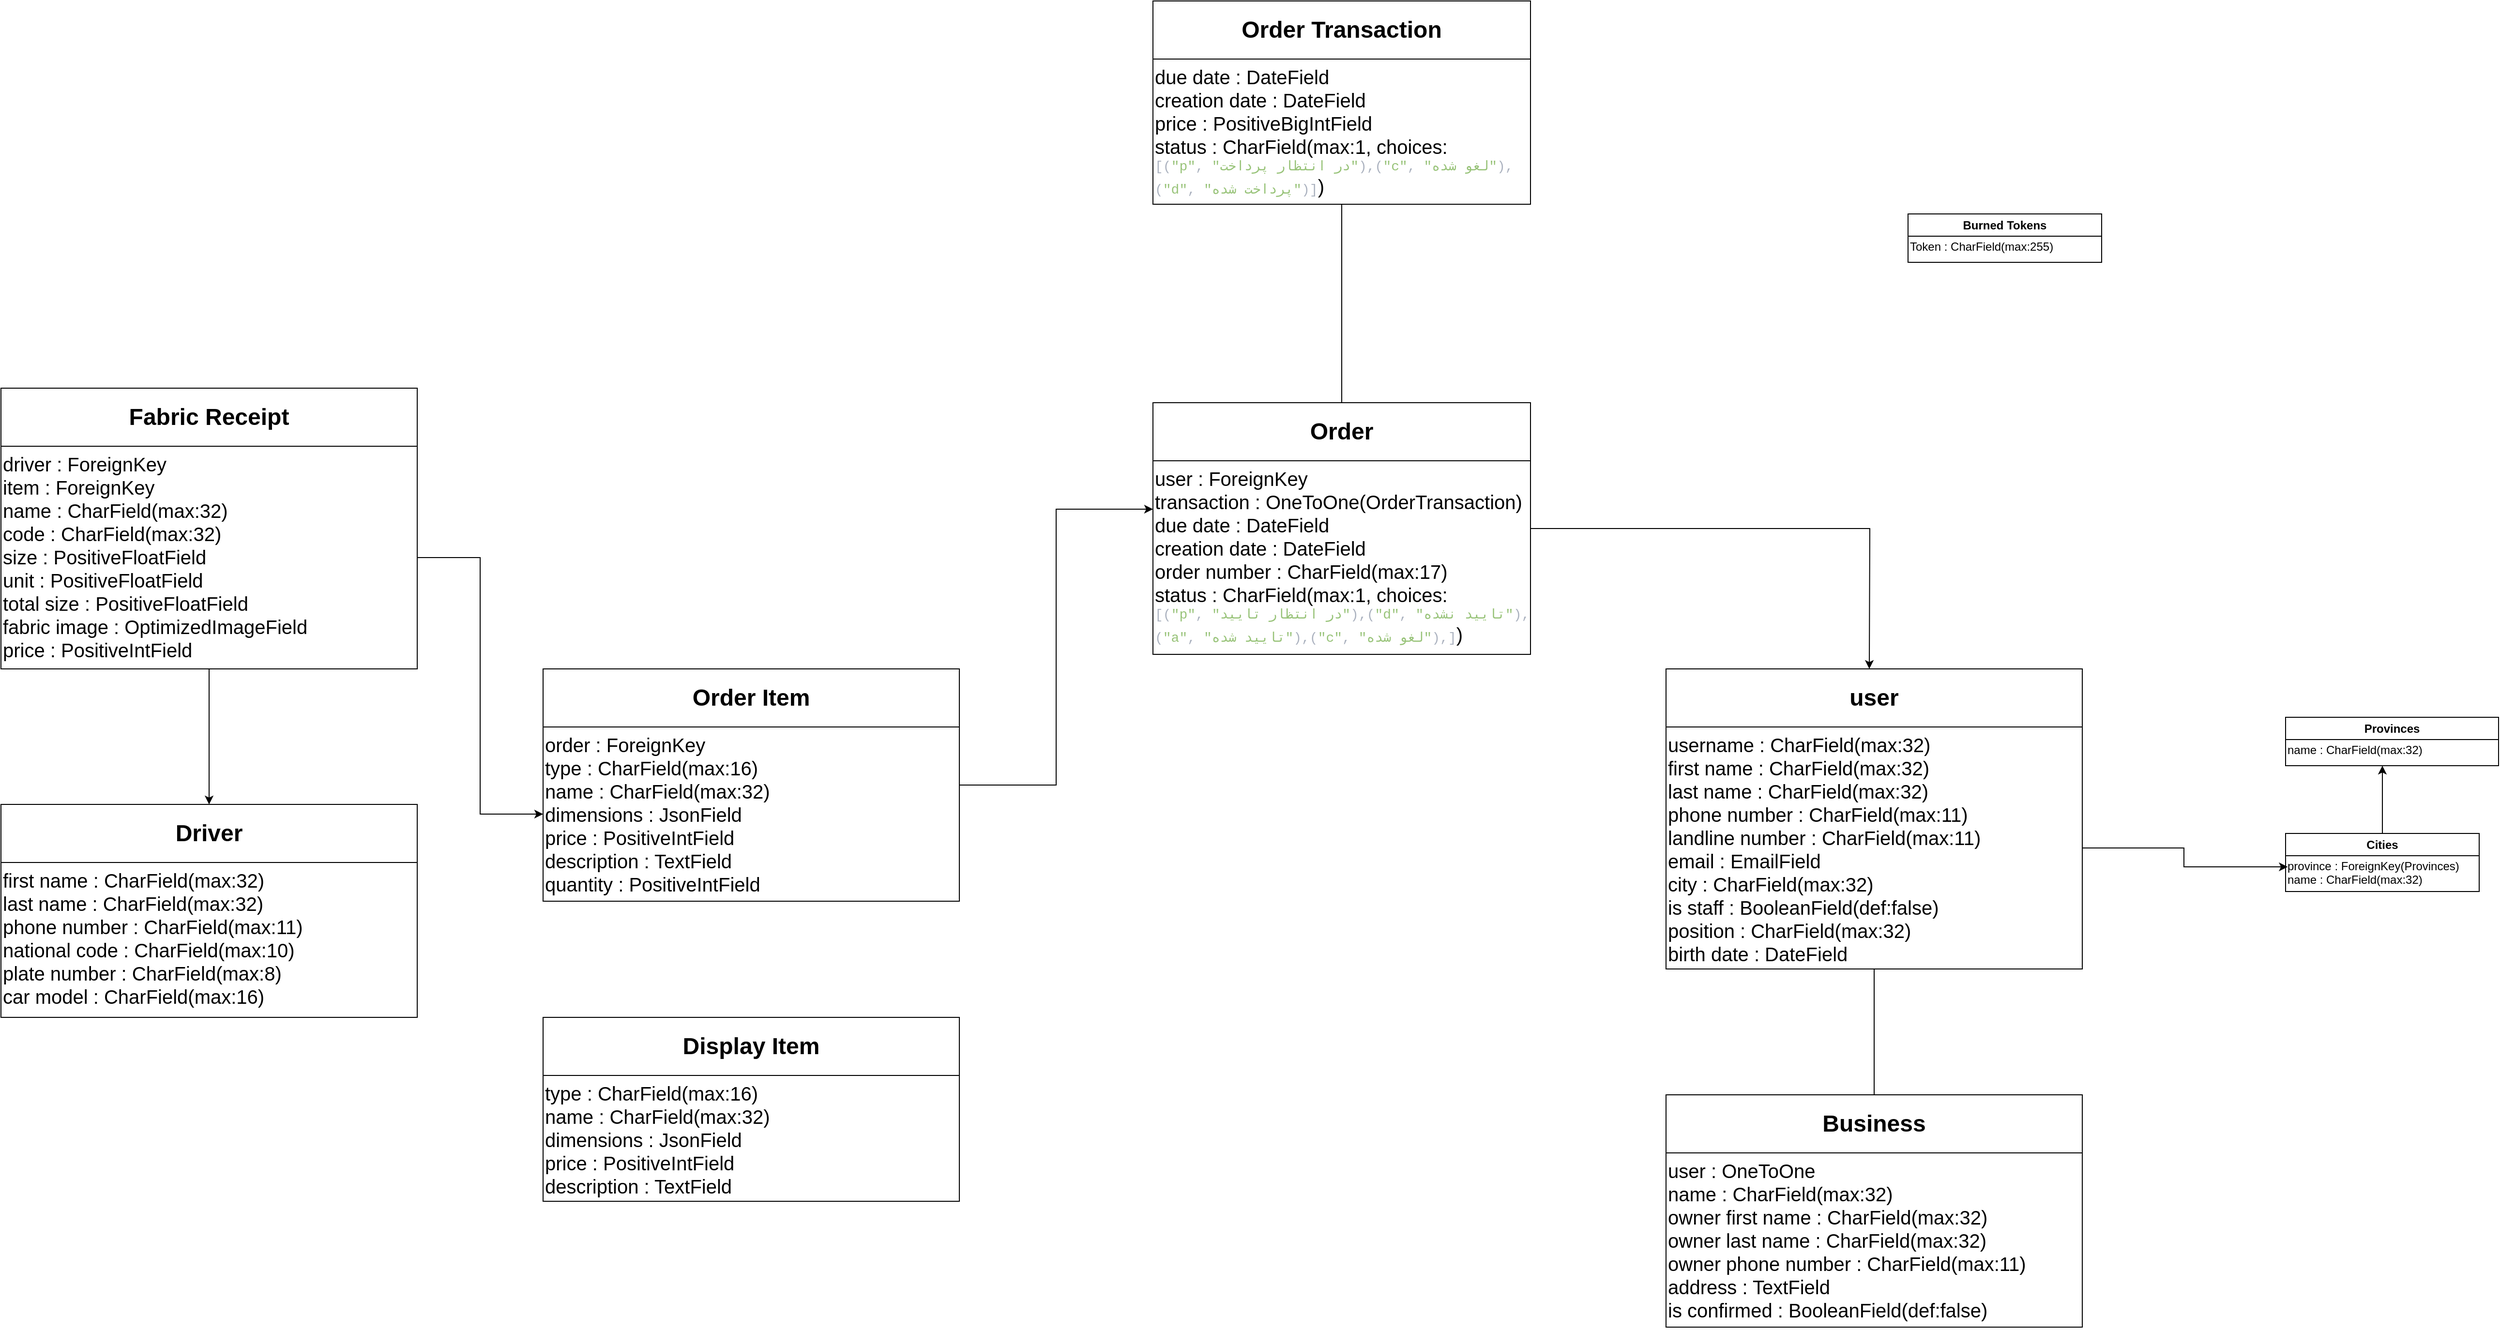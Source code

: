 <mxfile version="24.6.4" type="github">
  <diagram id="R2lEEEUBdFMjLlhIrx00" name="Page-1">
    <mxGraphModel dx="5189" dy="3306" grid="1" gridSize="10" guides="1" tooltips="1" connect="1" arrows="1" fold="1" page="1" pageScale="1" pageWidth="850" pageHeight="1100" math="0" shadow="0" extFonts="Permanent Marker^https://fonts.googleapis.com/css?family=Permanent+Marker">
      <root>
        <mxCell id="0" />
        <mxCell id="1" parent="0" />
        <mxCell id="5ai3HKOlT_Y96ZPWBoEp-1" value="&lt;span style=&quot;font-size: 24px;&quot;&gt;user&lt;/span&gt;" style="swimlane;whiteSpace=wrap;html=1;startSize=60;movable=1;resizable=1;rotatable=1;deletable=1;editable=1;locked=0;connectable=1;" parent="1" vertex="1">
          <mxGeometry x="210" y="120" width="430" height="310" as="geometry" />
        </mxCell>
        <mxCell id="5ai3HKOlT_Y96ZPWBoEp-2" value="&lt;font style=&quot;font-size: 20px;&quot;&gt;username : CharField(max:32)&lt;/font&gt;&lt;div&gt;&lt;font style=&quot;font-size: 20px;&quot;&gt;first name : CharField(max:32)&lt;br&gt;&lt;/font&gt;&lt;/div&gt;&lt;div&gt;&lt;font style=&quot;font-size: 20px;&quot;&gt;last name : CharField(max:32)&lt;br&gt;&lt;/font&gt;&lt;/div&gt;&lt;div&gt;&lt;font style=&quot;font-size: 20px;&quot;&gt;phone number : CharField(max:11)&lt;/font&gt;&lt;/div&gt;&lt;div&gt;&lt;font style=&quot;font-size: 20px;&quot;&gt;landline number : CharField(max:11)&lt;/font&gt;&lt;/div&gt;&lt;div&gt;&lt;font style=&quot;font-size: 20px;&quot;&gt;email : EmailField&lt;/font&gt;&lt;/div&gt;&lt;div&gt;&lt;span style=&quot;font-size: 20px; background-color: initial;&quot;&gt;city : CharField(max:32)&lt;/span&gt;&lt;br&gt;&lt;/div&gt;&lt;div&gt;&lt;span style=&quot;font-size: 20px;&quot;&gt;is staff : BooleanField(def:false)&lt;/span&gt;&lt;/div&gt;&lt;div&gt;&lt;span style=&quot;font-size: 20px;&quot;&gt;position : CharField(max:32)&lt;/span&gt;&lt;/div&gt;&lt;div&gt;&lt;span style=&quot;font-size: 20px;&quot;&gt;birth date : DateField&lt;/span&gt;&lt;/div&gt;" style="text;html=1;whiteSpace=wrap;overflow=hidden;rounded=0;movable=1;resizable=1;rotatable=1;deletable=1;editable=1;locked=0;connectable=1;" parent="5ai3HKOlT_Y96ZPWBoEp-1" vertex="1">
          <mxGeometry y="60" width="430" height="250" as="geometry" />
        </mxCell>
        <mxCell id="5ai3HKOlT_Y96ZPWBoEp-18" style="edgeStyle=orthogonalEdgeStyle;rounded=0;orthogonalLoop=1;jettySize=auto;html=1;entryX=0.5;entryY=1;entryDx=0;entryDy=0;endArrow=none;endFill=0;movable=1;resizable=1;rotatable=1;deletable=1;editable=1;locked=0;connectable=1;" parent="1" source="5ai3HKOlT_Y96ZPWBoEp-6" target="5ai3HKOlT_Y96ZPWBoEp-2" edge="1">
          <mxGeometry relative="1" as="geometry" />
        </mxCell>
        <mxCell id="5ai3HKOlT_Y96ZPWBoEp-6" value="&lt;span style=&quot;font-size: 24px;&quot;&gt;Business&lt;/span&gt;" style="swimlane;whiteSpace=wrap;html=1;startSize=60;movable=1;resizable=1;rotatable=1;deletable=1;editable=1;locked=0;connectable=1;" parent="1" vertex="1">
          <mxGeometry x="210" y="560" width="430" height="240" as="geometry" />
        </mxCell>
        <mxCell id="5ai3HKOlT_Y96ZPWBoEp-7" value="&lt;font style=&quot;font-size: 20px;&quot;&gt;user : OneToOne&lt;/font&gt;&lt;div&gt;&lt;font style=&quot;font-size: 20px;&quot;&gt;name : CharField(max:32)&lt;br&gt;&lt;/font&gt;&lt;/div&gt;&lt;div&gt;&lt;font style=&quot;font-size: 20px;&quot;&gt;owner first name : CharField(max:32)&lt;br&gt;&lt;/font&gt;&lt;/div&gt;&lt;div&gt;&lt;font style=&quot;font-size: 20px;&quot;&gt;owner last name : CharField(max:32)&lt;br&gt;&lt;/font&gt;&lt;/div&gt;&lt;div&gt;&lt;font style=&quot;font-size: 20px;&quot;&gt;owner phone number : CharField(max:11)&lt;/font&gt;&lt;/div&gt;&lt;div&gt;&lt;span style=&quot;font-size: 20px; background-color: initial;&quot;&gt;address : TextField&lt;/span&gt;&lt;/div&gt;&lt;div&gt;&lt;span style=&quot;font-size: 20px; background-color: initial;&quot;&gt;is confirmed : BooleanField(def:false)&lt;/span&gt;&lt;/div&gt;" style="text;html=1;whiteSpace=wrap;overflow=hidden;rounded=0;movable=1;resizable=1;rotatable=1;deletable=1;editable=1;locked=0;connectable=1;" parent="5ai3HKOlT_Y96ZPWBoEp-6" vertex="1">
          <mxGeometry y="60" width="430" height="180" as="geometry" />
        </mxCell>
        <mxCell id="5ai3HKOlT_Y96ZPWBoEp-10" value="&lt;span style=&quot;font-size: 24px;&quot;&gt;Display Item&lt;/span&gt;" style="swimlane;whiteSpace=wrap;html=1;startSize=60;movable=1;resizable=1;rotatable=1;deletable=1;editable=1;locked=0;connectable=1;" parent="1" vertex="1">
          <mxGeometry x="-950" y="480" width="430" height="190" as="geometry" />
        </mxCell>
        <mxCell id="5ai3HKOlT_Y96ZPWBoEp-11" value="&lt;span style=&quot;font-size: 20px;&quot;&gt;type : CharField(max:16)&lt;/span&gt;&lt;br&gt;&lt;div&gt;&lt;font style=&quot;font-size: 20px;&quot;&gt;name : CharField(max:32)&lt;br&gt;&lt;/font&gt;&lt;/div&gt;&lt;div&gt;&lt;font style=&quot;font-size: 20px;&quot;&gt;dimensions : JsonField&lt;/font&gt;&lt;/div&gt;&lt;div&gt;&lt;span style=&quot;font-size: 20px; background-color: initial;&quot;&gt;price : PositiveIntField&lt;/span&gt;&lt;/div&gt;&lt;div&gt;&lt;font style=&quot;font-size: 20px;&quot;&gt;description : TextField&lt;/font&gt;&lt;/div&gt;" style="text;html=1;whiteSpace=wrap;overflow=hidden;rounded=0;movable=1;resizable=1;rotatable=1;deletable=1;editable=1;locked=0;connectable=1;" parent="5ai3HKOlT_Y96ZPWBoEp-10" vertex="1">
          <mxGeometry y="60" width="430" height="130" as="geometry" />
        </mxCell>
        <mxCell id="5ai3HKOlT_Y96ZPWBoEp-17" style="edgeStyle=orthogonalEdgeStyle;rounded=0;orthogonalLoop=1;jettySize=auto;html=1;entryX=0;entryY=0.25;entryDx=0;entryDy=0;movable=1;resizable=1;rotatable=1;deletable=1;editable=1;locked=0;connectable=1;" parent="1" source="5ai3HKOlT_Y96ZPWBoEp-12" target="5ai3HKOlT_Y96ZPWBoEp-15" edge="1">
          <mxGeometry relative="1" as="geometry" />
        </mxCell>
        <mxCell id="5ai3HKOlT_Y96ZPWBoEp-12" value="&lt;span style=&quot;font-size: 24px;&quot;&gt;Order Item&lt;/span&gt;" style="swimlane;whiteSpace=wrap;html=1;startSize=60;movable=1;resizable=1;rotatable=1;deletable=1;editable=1;locked=0;connectable=1;" parent="1" vertex="1">
          <mxGeometry x="-950" y="120" width="430" height="240" as="geometry" />
        </mxCell>
        <mxCell id="5ai3HKOlT_Y96ZPWBoEp-13" value="&lt;div&gt;&lt;span style=&quot;font-size: 20px;&quot;&gt;order : ForeignKey&lt;/span&gt;&lt;/div&gt;&lt;span style=&quot;font-size: 20px;&quot;&gt;type : CharField(max:16)&lt;/span&gt;&lt;br&gt;&lt;div&gt;&lt;font style=&quot;font-size: 20px;&quot;&gt;name : CharField(max:32)&lt;br&gt;&lt;/font&gt;&lt;/div&gt;&lt;div&gt;&lt;font style=&quot;font-size: 20px;&quot;&gt;dimensions : JsonField&lt;/font&gt;&lt;/div&gt;&lt;div&gt;&lt;span style=&quot;background-color: initial; font-size: 20px;&quot;&gt;price : PositiveIntField&lt;/span&gt;&lt;/div&gt;&lt;div&gt;&lt;span style=&quot;font-size: 20px; background-color: initial;&quot;&gt;description : TextField&lt;/span&gt;&lt;br&gt;&lt;/div&gt;&lt;div&gt;&lt;font style=&quot;font-size: 20px;&quot;&gt;quantity : PositiveIntField&lt;/font&gt;&lt;/div&gt;" style="text;html=1;whiteSpace=wrap;overflow=hidden;rounded=0;movable=1;resizable=1;rotatable=1;deletable=1;editable=1;locked=0;connectable=1;" parent="5ai3HKOlT_Y96ZPWBoEp-12" vertex="1">
          <mxGeometry y="60" width="430" height="180" as="geometry" />
        </mxCell>
        <mxCell id="5ai3HKOlT_Y96ZPWBoEp-16" style="edgeStyle=orthogonalEdgeStyle;rounded=0;orthogonalLoop=1;jettySize=auto;html=1;movable=1;resizable=1;rotatable=1;deletable=1;editable=1;locked=0;connectable=1;" parent="1" source="5ai3HKOlT_Y96ZPWBoEp-14" edge="1">
          <mxGeometry relative="1" as="geometry">
            <mxPoint x="420" y="120" as="targetPoint" />
          </mxGeometry>
        </mxCell>
        <mxCell id="vvroqUynVergOd_Efz2B-4" style="edgeStyle=orthogonalEdgeStyle;rounded=0;orthogonalLoop=1;jettySize=auto;html=1;endArrow=none;endFill=0;" edge="1" parent="1" source="5ai3HKOlT_Y96ZPWBoEp-14" target="vvroqUynVergOd_Efz2B-3">
          <mxGeometry relative="1" as="geometry" />
        </mxCell>
        <mxCell id="5ai3HKOlT_Y96ZPWBoEp-14" value="&lt;span style=&quot;font-size: 24px;&quot;&gt;Order&lt;/span&gt;" style="swimlane;whiteSpace=wrap;html=1;startSize=60;movable=1;resizable=1;rotatable=1;deletable=1;editable=1;locked=0;connectable=1;" parent="1" vertex="1">
          <mxGeometry x="-320" y="-155" width="390" height="260" as="geometry" />
        </mxCell>
        <mxCell id="5ai3HKOlT_Y96ZPWBoEp-15" value="&lt;span style=&quot;font-size: 20px;&quot;&gt;user : ForeignKey&lt;/span&gt;&lt;div&gt;&lt;span style=&quot;font-size: 20px;&quot;&gt;transaction : OneToOne(OrderTransaction)&lt;/span&gt;&lt;/div&gt;&lt;div&gt;&lt;span style=&quot;font-size: 20px;&quot;&gt;due date : DateField&lt;/span&gt;&lt;/div&gt;&lt;div&gt;&lt;span style=&quot;font-size: 20px;&quot;&gt;creation date : DateField&lt;/span&gt;&lt;/div&gt;&lt;div&gt;&lt;span style=&quot;font-size: 20px;&quot;&gt;order number : CharField(max:17)&lt;/span&gt;&lt;/div&gt;&lt;div&gt;&lt;span style=&quot;font-size: 20px;&quot;&gt;status : CharField(max:1, choices:&lt;/span&gt;&lt;span style=&quot;color: rgb(171, 178, 191); font-family: Consolas, &amp;quot;Courier New&amp;quot;, monospace; font-size: 14px; white-space: pre;&quot;&gt;[&lt;/span&gt;&lt;span style=&quot;color: rgb(171, 178, 191); font-family: Consolas, &amp;quot;Courier New&amp;quot;, monospace; font-size: 14px; white-space: pre; background-color: initial;&quot;&gt;(&lt;/span&gt;&lt;span style=&quot;font-family: Consolas, &amp;quot;Courier New&amp;quot;, monospace; font-size: 14px; white-space: pre; background-color: initial; color: rgb(152, 195, 121);&quot;&gt;&quot;p&quot;&lt;/span&gt;&lt;span style=&quot;color: rgb(171, 178, 191); font-family: Consolas, &amp;quot;Courier New&amp;quot;, monospace; font-size: 14px; white-space: pre; background-color: initial;&quot;&gt;, &lt;/span&gt;&lt;span style=&quot;font-family: Consolas, &amp;quot;Courier New&amp;quot;, monospace; font-size: 14px; white-space: pre; background-color: initial; color: rgb(152, 195, 121);&quot;&gt;&quot;در انتظار تایید&quot;&lt;/span&gt;&lt;span style=&quot;color: rgb(171, 178, 191); font-family: Consolas, &amp;quot;Courier New&amp;quot;, monospace; font-size: 14px; white-space: pre; background-color: initial;&quot;&gt;),&lt;/span&gt;&lt;span style=&quot;color: rgb(171, 178, 191); font-family: Consolas, &amp;quot;Courier New&amp;quot;, monospace; font-size: 14px; white-space: pre; background-color: initial;&quot;&gt;(&lt;/span&gt;&lt;span style=&quot;font-family: Consolas, &amp;quot;Courier New&amp;quot;, monospace; font-size: 14px; white-space: pre; background-color: initial; color: rgb(152, 195, 121);&quot;&gt;&quot;d&quot;&lt;/span&gt;&lt;span style=&quot;color: rgb(171, 178, 191); font-family: Consolas, &amp;quot;Courier New&amp;quot;, monospace; font-size: 14px; white-space: pre; background-color: initial;&quot;&gt;, &lt;/span&gt;&lt;span style=&quot;font-family: Consolas, &amp;quot;Courier New&amp;quot;, monospace; font-size: 14px; white-space: pre; background-color: initial; color: rgb(152, 195, 121);&quot;&gt;&quot;تایید نشده&quot;&lt;/span&gt;&lt;span style=&quot;color: rgb(171, 178, 191); font-family: Consolas, &amp;quot;Courier New&amp;quot;, monospace; font-size: 14px; white-space: pre; background-color: initial;&quot;&gt;),&lt;/span&gt;&lt;span style=&quot;color: rgb(171, 178, 191); font-family: Consolas, &amp;quot;Courier New&amp;quot;, monospace; font-size: 14px; white-space: pre; background-color: initial;&quot;&gt;(&lt;/span&gt;&lt;span style=&quot;font-family: Consolas, &amp;quot;Courier New&amp;quot;, monospace; font-size: 14px; white-space: pre; background-color: initial; color: rgb(152, 195, 121);&quot;&gt;&quot;a&quot;&lt;/span&gt;&lt;span style=&quot;color: rgb(171, 178, 191); font-family: Consolas, &amp;quot;Courier New&amp;quot;, monospace; font-size: 14px; white-space: pre; background-color: initial;&quot;&gt;, &lt;/span&gt;&lt;span style=&quot;font-family: Consolas, &amp;quot;Courier New&amp;quot;, monospace; font-size: 14px; white-space: pre; background-color: initial; color: rgb(152, 195, 121);&quot;&gt;&quot;تایید شده&quot;&lt;/span&gt;&lt;span style=&quot;color: rgb(171, 178, 191); font-family: Consolas, &amp;quot;Courier New&amp;quot;, monospace; font-size: 14px; white-space: pre; background-color: initial;&quot;&gt;),(&lt;/span&gt;&lt;span style=&quot;font-family: Consolas, &amp;quot;Courier New&amp;quot;, monospace; font-size: 14px; white-space: pre; background-color: initial; color: rgb(152, 195, 121);&quot;&gt;&quot;c&quot;&lt;/span&gt;&lt;span style=&quot;color: rgb(171, 178, 191); font-family: Consolas, &amp;quot;Courier New&amp;quot;, monospace; font-size: 14px; white-space: pre; background-color: initial;&quot;&gt;, &lt;/span&gt;&lt;span style=&quot;font-family: Consolas, &amp;quot;Courier New&amp;quot;, monospace; font-size: 14px; white-space: pre; background-color: initial; color: rgb(152, 195, 121);&quot;&gt;&quot;لغو شده&quot;&lt;/span&gt;&lt;span style=&quot;color: rgb(171, 178, 191); font-family: Consolas, &amp;quot;Courier New&amp;quot;, monospace; font-size: 14px; white-space: pre; background-color: initial;&quot;&gt;),]&lt;/span&gt;&lt;span style=&quot;font-size: 20px; background-color: initial;&quot;&gt;)&lt;/span&gt;&lt;/div&gt;" style="text;html=1;whiteSpace=wrap;overflow=hidden;rounded=0;movable=1;resizable=1;rotatable=1;deletable=1;editable=1;locked=0;connectable=1;" parent="5ai3HKOlT_Y96ZPWBoEp-14" vertex="1">
          <mxGeometry y="60" width="390" height="200" as="geometry" />
        </mxCell>
        <mxCell id="5ai3HKOlT_Y96ZPWBoEp-20" value="&lt;span style=&quot;font-size: 24px;&quot;&gt;Fabric Receipt&lt;/span&gt;" style="swimlane;whiteSpace=wrap;html=1;startSize=60;movable=1;resizable=1;rotatable=1;deletable=1;editable=1;locked=0;connectable=1;" parent="1" vertex="1">
          <mxGeometry x="-1510" y="-170" width="430" height="290" as="geometry" />
        </mxCell>
        <mxCell id="5ai3HKOlT_Y96ZPWBoEp-21" value="&lt;div&gt;&lt;span style=&quot;font-size: 20px;&quot;&gt;driver : ForeignKey&lt;/span&gt;&lt;/div&gt;&lt;div&gt;&lt;span style=&quot;font-size: 20px;&quot;&gt;item : ForeignKey&lt;/span&gt;&lt;/div&gt;&lt;span style=&quot;font-size: 20px;&quot;&gt;name : CharField(max:32)&lt;/span&gt;&lt;br&gt;&lt;div&gt;&lt;font style=&quot;font-size: 20px;&quot;&gt;code : CharField(max:32)&lt;br&gt;&lt;/font&gt;&lt;/div&gt;&lt;div&gt;&lt;font style=&quot;font-size: 20px;&quot;&gt;size : PositiveFloatField&lt;/font&gt;&lt;/div&gt;&lt;div&gt;&lt;div&gt;&lt;font style=&quot;font-size: 20px;&quot;&gt;unit : PositiveFloatField&lt;/font&gt;&lt;/div&gt;&lt;/div&gt;&lt;div&gt;&lt;font style=&quot;font-size: 20px;&quot;&gt;total size : PositiveFloatField&lt;/font&gt;&lt;/div&gt;&lt;div&gt;&lt;span style=&quot;font-size: 20px;&quot;&gt;fabric image : OptimizedImageField&lt;/span&gt;&lt;/div&gt;&lt;div&gt;&lt;font style=&quot;font-size: 20px;&quot;&gt;price : PositiveIntField&lt;/font&gt;&lt;/div&gt;&lt;div&gt;&lt;br&gt;&lt;/div&gt;" style="text;html=1;whiteSpace=wrap;overflow=hidden;rounded=0;movable=1;resizable=1;rotatable=1;deletable=1;editable=1;locked=0;connectable=1;" parent="5ai3HKOlT_Y96ZPWBoEp-20" vertex="1">
          <mxGeometry y="60" width="430" height="230" as="geometry" />
        </mxCell>
        <mxCell id="5ai3HKOlT_Y96ZPWBoEp-23" style="edgeStyle=orthogonalEdgeStyle;rounded=0;orthogonalLoop=1;jettySize=auto;html=1;entryX=0;entryY=0.5;entryDx=0;entryDy=0;movable=1;resizable=1;rotatable=1;deletable=1;editable=1;locked=0;connectable=1;" parent="1" source="5ai3HKOlT_Y96ZPWBoEp-21" target="5ai3HKOlT_Y96ZPWBoEp-13" edge="1">
          <mxGeometry relative="1" as="geometry" />
        </mxCell>
        <mxCell id="5ai3HKOlT_Y96ZPWBoEp-25" value="&lt;span style=&quot;font-size: 24px;&quot;&gt;Driver&lt;/span&gt;" style="swimlane;whiteSpace=wrap;html=1;startSize=60;movable=1;resizable=1;rotatable=1;deletable=1;editable=1;locked=0;connectable=1;" parent="1" vertex="1">
          <mxGeometry x="-1510" y="260" width="430" height="220" as="geometry" />
        </mxCell>
        <mxCell id="5ai3HKOlT_Y96ZPWBoEp-26" value="&lt;div&gt;&lt;span style=&quot;background-color: initial; font-size: 20px;&quot;&gt;first name : CharField(max:32)&lt;/span&gt;&lt;br&gt;&lt;/div&gt;&lt;div&gt;&lt;span style=&quot;font-size: 20px;&quot;&gt;last name : CharField(max:32)&lt;/span&gt;&lt;span style=&quot;background-color: initial; font-size: 20px;&quot;&gt;&lt;br&gt;&lt;/span&gt;&lt;/div&gt;&lt;div&gt;&lt;span style=&quot;font-size: 20px;&quot;&gt;phone number : CharField(max:11)&lt;/span&gt;&lt;span style=&quot;font-size: 20px;&quot;&gt;&lt;br&gt;&lt;/span&gt;&lt;/div&gt;&lt;div&gt;&lt;span style=&quot;font-size: 20px;&quot;&gt;national code : CharField(max:10)&lt;/span&gt;&lt;/div&gt;&lt;div&gt;&lt;span style=&quot;font-size: 20px;&quot;&gt;plate number : CharField(max:8)&lt;/span&gt;&lt;/div&gt;&lt;div&gt;&lt;span style=&quot;font-size: 20px;&quot;&gt;car model : CharField(max:16)&lt;/span&gt;&lt;/div&gt;" style="text;html=1;whiteSpace=wrap;overflow=hidden;rounded=0;movable=1;resizable=1;rotatable=1;deletable=1;editable=1;locked=0;connectable=1;" parent="5ai3HKOlT_Y96ZPWBoEp-25" vertex="1">
          <mxGeometry y="60" width="430" height="160" as="geometry" />
        </mxCell>
        <mxCell id="5ai3HKOlT_Y96ZPWBoEp-27" style="edgeStyle=orthogonalEdgeStyle;rounded=0;orthogonalLoop=1;jettySize=auto;html=1;entryX=0.5;entryY=0;entryDx=0;entryDy=0;movable=1;resizable=1;rotatable=1;deletable=1;editable=1;locked=0;connectable=1;" parent="1" source="5ai3HKOlT_Y96ZPWBoEp-21" target="5ai3HKOlT_Y96ZPWBoEp-25" edge="1">
          <mxGeometry relative="1" as="geometry" />
        </mxCell>
        <mxCell id="n3xJkVcLOdowaEHOwrvw-1" value="Burned Tokens" style="swimlane;whiteSpace=wrap;html=1;startSize=23;movable=1;resizable=1;rotatable=1;deletable=1;editable=1;locked=0;connectable=1;" parent="1" vertex="1">
          <mxGeometry x="460" y="-350" width="200" height="50" as="geometry" />
        </mxCell>
        <mxCell id="n3xJkVcLOdowaEHOwrvw-2" value="Token : CharField(max:255)" style="text;html=1;whiteSpace=wrap;overflow=hidden;rounded=0;movable=1;resizable=1;rotatable=1;deletable=1;editable=1;locked=0;connectable=1;" parent="n3xJkVcLOdowaEHOwrvw-1" vertex="1">
          <mxGeometry y="20" width="200" height="30" as="geometry" />
        </mxCell>
        <mxCell id="n3xJkVcLOdowaEHOwrvw-8" style="edgeStyle=orthogonalEdgeStyle;rounded=0;orthogonalLoop=1;jettySize=auto;html=1;movable=1;resizable=1;rotatable=1;deletable=1;editable=1;locked=0;connectable=1;" parent="1" source="n3xJkVcLOdowaEHOwrvw-3" edge="1">
          <mxGeometry relative="1" as="geometry">
            <mxPoint x="950" y="220" as="targetPoint" />
          </mxGeometry>
        </mxCell>
        <mxCell id="n3xJkVcLOdowaEHOwrvw-3" value="Cities" style="swimlane;whiteSpace=wrap;html=1;movable=1;resizable=1;rotatable=1;deletable=1;editable=1;locked=0;connectable=1;" parent="1" vertex="1">
          <mxGeometry x="850" y="290" width="200" height="60" as="geometry" />
        </mxCell>
        <mxCell id="n3xJkVcLOdowaEHOwrvw-4" value="&lt;div&gt;province : ForeignKey(Provinces)&lt;/div&gt;name : CharField(max:32)" style="text;html=1;whiteSpace=wrap;overflow=hidden;rounded=0;movable=1;resizable=1;rotatable=1;deletable=1;editable=1;locked=0;connectable=1;" parent="n3xJkVcLOdowaEHOwrvw-3" vertex="1">
          <mxGeometry y="20" width="200" height="40" as="geometry" />
        </mxCell>
        <mxCell id="n3xJkVcLOdowaEHOwrvw-5" style="edgeStyle=orthogonalEdgeStyle;rounded=0;orthogonalLoop=1;jettySize=auto;html=1;entryX=0.011;entryY=0.363;entryDx=0;entryDy=0;entryPerimeter=0;movable=1;resizable=1;rotatable=1;deletable=1;editable=1;locked=0;connectable=1;" parent="1" source="5ai3HKOlT_Y96ZPWBoEp-2" target="n3xJkVcLOdowaEHOwrvw-4" edge="1">
          <mxGeometry relative="1" as="geometry" />
        </mxCell>
        <mxCell id="n3xJkVcLOdowaEHOwrvw-6" value="Provinces" style="swimlane;whiteSpace=wrap;html=1;movable=1;resizable=1;rotatable=1;deletable=1;editable=1;locked=0;connectable=1;" parent="1" vertex="1">
          <mxGeometry x="850" y="170" width="220" height="50" as="geometry" />
        </mxCell>
        <mxCell id="n3xJkVcLOdowaEHOwrvw-7" value="name : CharField(max:32)" style="text;html=1;whiteSpace=wrap;overflow=hidden;rounded=0;movable=1;resizable=1;rotatable=1;deletable=1;editable=1;locked=0;connectable=1;" parent="n3xJkVcLOdowaEHOwrvw-6" vertex="1">
          <mxGeometry y="20" width="220" height="20" as="geometry" />
        </mxCell>
        <mxCell id="vvroqUynVergOd_Efz2B-2" value="&lt;span style=&quot;font-size: 24px;&quot;&gt;Order Transaction&lt;/span&gt;" style="swimlane;whiteSpace=wrap;html=1;startSize=60;movable=1;resizable=1;rotatable=1;deletable=1;editable=1;locked=0;connectable=1;" vertex="1" parent="1">
          <mxGeometry x="-320" y="-570" width="390" height="210" as="geometry" />
        </mxCell>
        <mxCell id="vvroqUynVergOd_Efz2B-3" value="&lt;span style=&quot;background-color: initial; font-size: 20px;&quot;&gt;due date : DateField&lt;/span&gt;&lt;div&gt;&lt;span style=&quot;font-size: 20px;&quot;&gt;creation date : DateField&lt;/span&gt;&lt;/div&gt;&lt;div&gt;&lt;span style=&quot;font-size: 20px;&quot;&gt;price : PositiveBigIntField&lt;/span&gt;&lt;/div&gt;&lt;div&gt;&lt;span style=&quot;font-size: 20px;&quot;&gt;status : CharField(max:1, choices:&lt;/span&gt;&lt;span style=&quot;color: rgb(171, 178, 191); font-family: Consolas, &amp;quot;Courier New&amp;quot;, monospace; font-size: 14px; white-space: pre;&quot;&gt;[&lt;/span&gt;&lt;span style=&quot;color: rgb(171, 178, 191); font-family: Consolas, &amp;quot;Courier New&amp;quot;, monospace; font-size: 14px; white-space: pre; background-color: initial;&quot;&gt;(&lt;/span&gt;&lt;span style=&quot;font-family: Consolas, &amp;quot;Courier New&amp;quot;, monospace; font-size: 14px; white-space: pre; background-color: initial; color: rgb(152, 195, 121);&quot;&gt;&quot;p&quot;&lt;/span&gt;&lt;span style=&quot;color: rgb(171, 178, 191); font-family: Consolas, &amp;quot;Courier New&amp;quot;, monospace; font-size: 14px; white-space: pre; background-color: initial;&quot;&gt;, &lt;/span&gt;&lt;span style=&quot;font-family: Consolas, &amp;quot;Courier New&amp;quot;, monospace; font-size: 14px; white-space: pre; background-color: initial; color: rgb(152, 195, 121);&quot;&gt;&quot;در انتظار پرداخت&quot;&lt;/span&gt;&lt;span style=&quot;color: rgb(171, 178, 191); font-family: Consolas, &amp;quot;Courier New&amp;quot;, monospace; font-size: 14px; white-space: pre; background-color: initial;&quot;&gt;),&lt;/span&gt;&lt;span style=&quot;color: rgb(171, 178, 191); font-family: Consolas, &amp;quot;Courier New&amp;quot;, monospace; font-size: 14px; white-space: pre; background-color: initial;&quot;&gt;(&lt;/span&gt;&lt;span style=&quot;font-family: Consolas, &amp;quot;Courier New&amp;quot;, monospace; font-size: 14px; white-space: pre; background-color: initial; color: rgb(152, 195, 121);&quot;&gt;&quot;c&quot;&lt;/span&gt;&lt;span style=&quot;color: rgb(171, 178, 191); font-family: Consolas, &amp;quot;Courier New&amp;quot;, monospace; font-size: 14px; white-space: pre; background-color: initial;&quot;&gt;, &lt;/span&gt;&lt;span style=&quot;font-family: Consolas, &amp;quot;Courier New&amp;quot;, monospace; font-size: 14px; white-space: pre; background-color: initial; color: rgb(152, 195, 121);&quot;&gt;&quot;لغو شده&quot;&lt;/span&gt;&lt;span style=&quot;color: rgb(171, 178, 191); font-family: Consolas, &amp;quot;Courier New&amp;quot;, monospace; font-size: 14px; white-space: pre; background-color: initial;&quot;&gt;),&lt;/span&gt;&lt;span style=&quot;color: rgb(171, 178, 191); font-family: Consolas, &amp;quot;Courier New&amp;quot;, monospace; font-size: 14px; white-space: pre; background-color: initial;&quot;&gt;(&lt;/span&gt;&lt;span style=&quot;font-family: Consolas, &amp;quot;Courier New&amp;quot;, monospace; font-size: 14px; white-space: pre; background-color: initial; color: rgb(152, 195, 121);&quot;&gt;&quot;d&quot;&lt;/span&gt;&lt;span style=&quot;color: rgb(171, 178, 191); font-family: Consolas, &amp;quot;Courier New&amp;quot;, monospace; font-size: 14px; white-space: pre; background-color: initial;&quot;&gt;, &lt;/span&gt;&lt;span style=&quot;font-family: Consolas, &amp;quot;Courier New&amp;quot;, monospace; font-size: 14px; white-space: pre; background-color: initial; color: rgb(152, 195, 121);&quot;&gt;&quot;پرداخت شده&quot;&lt;/span&gt;&lt;span style=&quot;color: rgb(171, 178, 191); font-family: Consolas, &amp;quot;Courier New&amp;quot;, monospace; font-size: 14px; white-space: pre; background-color: initial;&quot;&gt;)&lt;/span&gt;&lt;span style=&quot;color: rgb(171, 178, 191); font-family: Consolas, &amp;quot;Courier New&amp;quot;, monospace; font-size: 14px; white-space: pre;&quot;&gt;]&lt;/span&gt;&lt;span style=&quot;font-size: 20px; background-color: initial;&quot;&gt;)&lt;/span&gt;&lt;/div&gt;" style="text;html=1;whiteSpace=wrap;overflow=hidden;rounded=0;movable=1;resizable=1;rotatable=1;deletable=1;editable=1;locked=0;connectable=1;" vertex="1" parent="vvroqUynVergOd_Efz2B-2">
          <mxGeometry y="60" width="390" height="150" as="geometry" />
        </mxCell>
      </root>
    </mxGraphModel>
  </diagram>
</mxfile>
